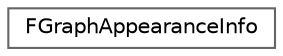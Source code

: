 digraph "Graphical Class Hierarchy"
{
 // INTERACTIVE_SVG=YES
 // LATEX_PDF_SIZE
  bgcolor="transparent";
  edge [fontname=Helvetica,fontsize=10,labelfontname=Helvetica,labelfontsize=10];
  node [fontname=Helvetica,fontsize=10,shape=box,height=0.2,width=0.4];
  rankdir="LR";
  Node0 [id="Node000000",label="FGraphAppearanceInfo",height=0.2,width=0.4,color="grey40", fillcolor="white", style="filled",URL="$d8/daa/structFGraphAppearanceInfo.html",tooltip="Info about how to draw the graph."];
}
